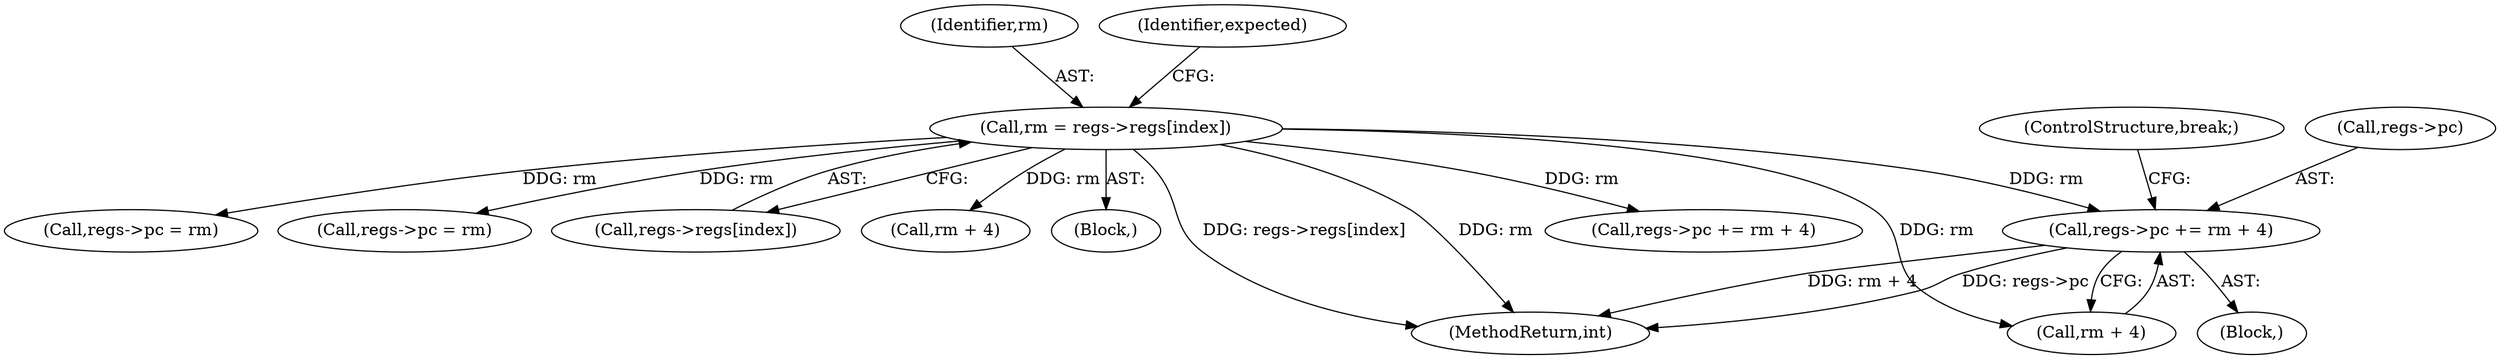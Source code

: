 digraph "0_linux_a8b0ca17b80e92faab46ee7179ba9e99ccb61233_23@pointer" {
"1000256" [label="(Call,regs->pc += rm + 4)"];
"1000151" [label="(Call,rm = regs->regs[index])"];
"1000483" [label="(MethodReturn,int)"];
"1000246" [label="(Block,)"];
"1000266" [label="(ControlStructure,break;)"];
"1000221" [label="(Call,regs->pc += rm + 4)"];
"1000289" [label="(Call,regs->pc = rm)"];
"1000322" [label="(Call,regs->pc = rm)"];
"1000256" [label="(Call,regs->pc += rm + 4)"];
"1000151" [label="(Call,rm = regs->regs[index])"];
"1000152" [label="(Identifier,rm)"];
"1000257" [label="(Call,regs->pc)"];
"1000153" [label="(Call,regs->regs[index])"];
"1000160" [label="(Identifier,expected)"];
"1000225" [label="(Call,rm + 4)"];
"1000132" [label="(Block,)"];
"1000260" [label="(Call,rm + 4)"];
"1000256" -> "1000246"  [label="AST: "];
"1000256" -> "1000260"  [label="CFG: "];
"1000257" -> "1000256"  [label="AST: "];
"1000260" -> "1000256"  [label="AST: "];
"1000266" -> "1000256"  [label="CFG: "];
"1000256" -> "1000483"  [label="DDG: rm + 4"];
"1000256" -> "1000483"  [label="DDG: regs->pc"];
"1000151" -> "1000256"  [label="DDG: rm"];
"1000151" -> "1000132"  [label="AST: "];
"1000151" -> "1000153"  [label="CFG: "];
"1000152" -> "1000151"  [label="AST: "];
"1000153" -> "1000151"  [label="AST: "];
"1000160" -> "1000151"  [label="CFG: "];
"1000151" -> "1000483"  [label="DDG: rm"];
"1000151" -> "1000483"  [label="DDG: regs->regs[index]"];
"1000151" -> "1000221"  [label="DDG: rm"];
"1000151" -> "1000225"  [label="DDG: rm"];
"1000151" -> "1000260"  [label="DDG: rm"];
"1000151" -> "1000289"  [label="DDG: rm"];
"1000151" -> "1000322"  [label="DDG: rm"];
}

